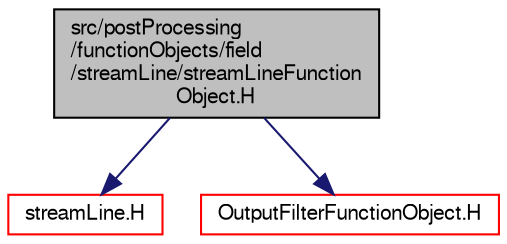 digraph "src/postProcessing/functionObjects/field/streamLine/streamLineFunctionObject.H"
{
  bgcolor="transparent";
  edge [fontname="FreeSans",fontsize="10",labelfontname="FreeSans",labelfontsize="10"];
  node [fontname="FreeSans",fontsize="10",shape=record];
  Node0 [label="src/postProcessing\l/functionObjects/field\l/streamLine/streamLineFunction\lObject.H",height=0.2,width=0.4,color="black", fillcolor="grey75", style="filled", fontcolor="black"];
  Node0 -> Node1 [color="midnightblue",fontsize="10",style="solid",fontname="FreeSans"];
  Node1 [label="streamLine.H",height=0.2,width=0.4,color="red",URL="$a13421.html"];
  Node0 -> Node228 [color="midnightblue",fontsize="10",style="solid",fontname="FreeSans"];
  Node228 [label="OutputFilterFunctionObject.H",height=0.2,width=0.4,color="red",URL="$a08975.html"];
}
